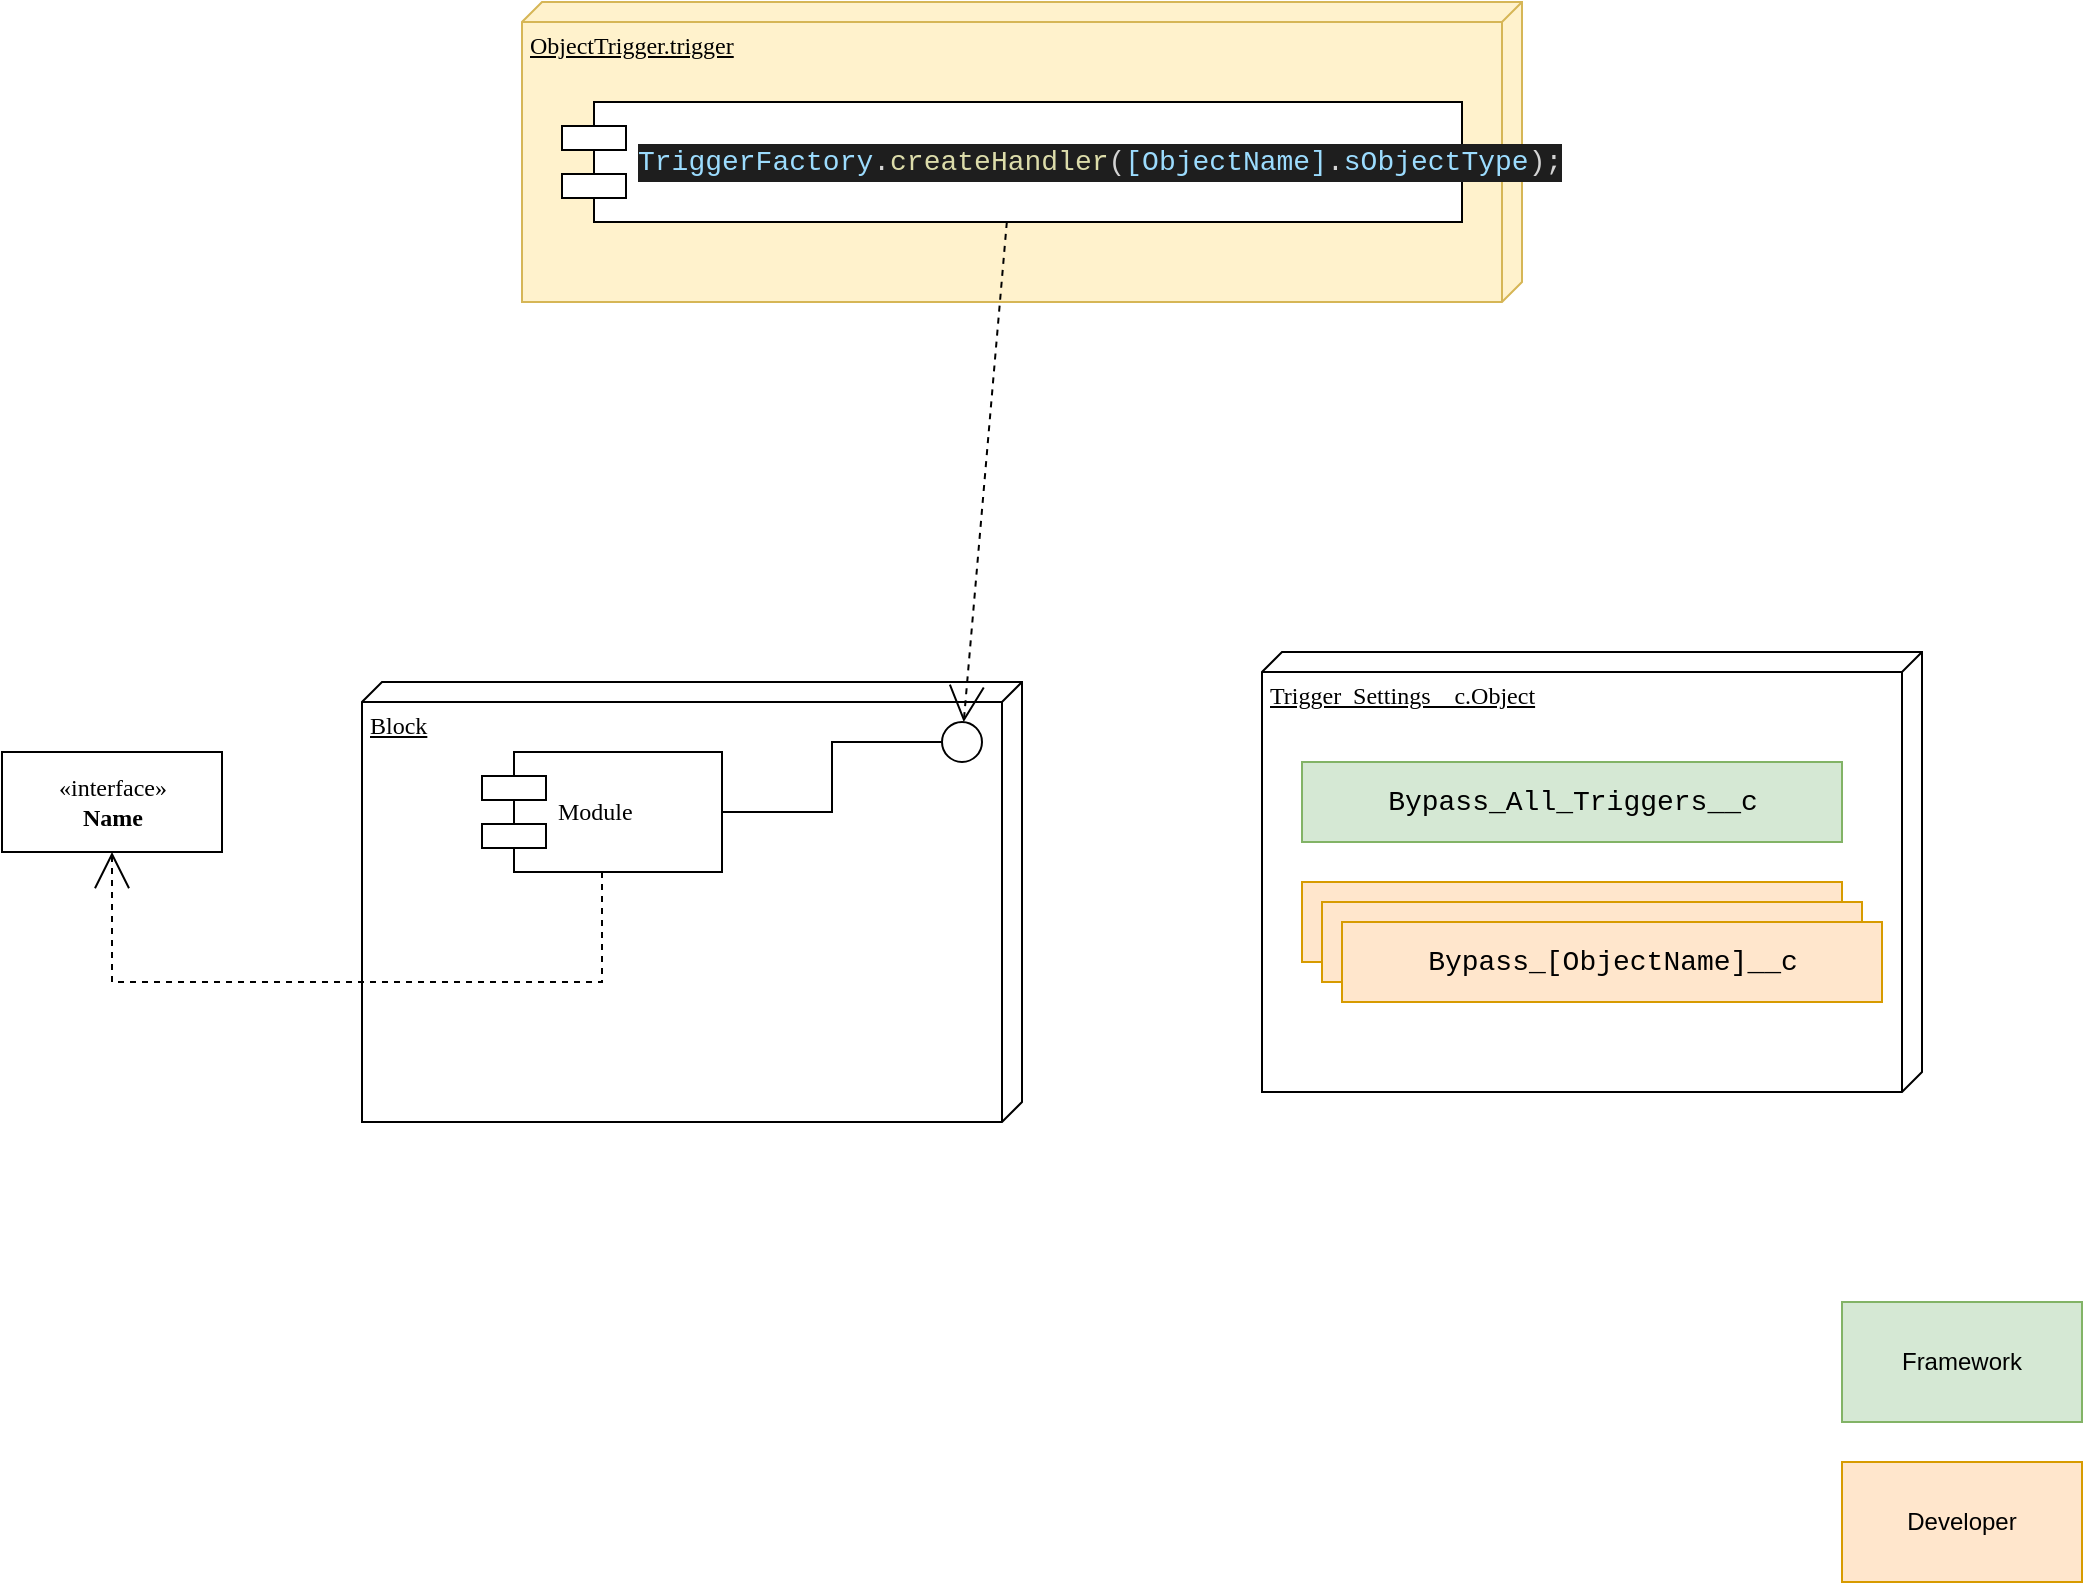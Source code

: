 <mxfile version="12.3.0" type="github" pages="2"><diagram name="Page-1" id="5f0bae14-7c28-e335-631c-24af17079c00"><mxGraphModel dx="1408" dy="731" grid="1" gridSize="10" guides="1" tooltips="1" connect="1" arrows="1" fold="1" page="1" pageScale="1" pageWidth="1100" pageHeight="850" background="#ffffff" math="0" shadow="0"><root><mxCell id="0"/><mxCell id="1" parent="0"/><mxCell id="39150e848f15840c-1" value="Block" style="verticalAlign=top;align=left;spacingTop=8;spacingLeft=2;spacingRight=12;shape=cube;size=10;direction=south;fontStyle=4;html=1;rounded=0;shadow=0;comic=0;labelBackgroundColor=none;strokeWidth=1;fontFamily=Verdana;fontSize=12" parent="1" vertex="1"><mxGeometry x="200" y="370" width="330" height="220" as="geometry"/></mxCell><mxCell id="39150e848f15840c-3" value="ObjectTrigger.trigger&lt;br&gt;" style="verticalAlign=top;align=left;spacingTop=8;spacingLeft=2;spacingRight=12;shape=cube;size=10;direction=south;fontStyle=4;html=1;rounded=0;shadow=0;comic=0;labelBackgroundColor=none;strokeWidth=1;fontFamily=Verdana;fontSize=12;fillColor=#fff2cc;strokeColor=#d6b656;" parent="1" vertex="1"><mxGeometry x="280" y="30" width="500" height="150" as="geometry"/></mxCell><mxCell id="39150e848f15840c-4" value="&amp;laquo;interface&amp;raquo;&lt;br&gt;&lt;b&gt;Name&lt;/b&gt;" style="html=1;rounded=0;shadow=0;comic=0;labelBackgroundColor=none;strokeWidth=1;fontFamily=Verdana;fontSize=12;align=center;" parent="1" vertex="1"><mxGeometry x="20" y="405" width="110" height="50" as="geometry"/></mxCell><mxCell id="39150e848f15840c-5" value="Module" style="shape=component;align=left;spacingLeft=36;rounded=0;shadow=0;comic=0;labelBackgroundColor=none;strokeWidth=1;fontFamily=Verdana;fontSize=12;html=1;" parent="1" vertex="1"><mxGeometry x="260" y="405" width="120" height="60" as="geometry"/></mxCell><mxCell id="39150e848f15840c-6" value="" style="ellipse;whiteSpace=wrap;html=1;rounded=0;shadow=0;comic=0;labelBackgroundColor=none;strokeWidth=1;fontFamily=Verdana;fontSize=12;align=center;" parent="1" vertex="1"><mxGeometry x="490" y="390" width="20" height="20" as="geometry"/></mxCell><mxCell id="39150e848f15840c-10" value="&lt;div style=&quot;color: rgb(212 , 212 , 212) ; background-color: rgb(30 , 30 , 30) ; font-family: &amp;#34;consolas&amp;#34; , &amp;#34;courier new&amp;#34; , monospace ; font-size: 14px ; line-height: 19px ; white-space: pre&quot;&gt;&lt;span style=&quot;color: #9cdcfe&quot;&gt;TriggerFactory&lt;/span&gt;.&lt;span style=&quot;color: #dcdcaa&quot;&gt;createHandler&lt;/span&gt;(&lt;span style=&quot;color: #9cdcfe&quot;&gt;[ObjectName]&lt;/span&gt;.&lt;span style=&quot;color: #9cdcfe&quot;&gt;sObjectType&lt;/span&gt;);&lt;/div&gt;" style="shape=component;align=left;spacingLeft=36;rounded=0;shadow=0;comic=0;labelBackgroundColor=none;strokeWidth=1;fontFamily=Verdana;fontSize=12;html=1;" parent="1" vertex="1"><mxGeometry x="300" y="80" width="450" height="60" as="geometry"/></mxCell><mxCell id="39150e848f15840c-11" style="edgeStyle=none;rounded=0;html=1;dashed=1;labelBackgroundColor=none;startArrow=none;startFill=0;startSize=8;endArrow=open;endFill=0;endSize=16;fontFamily=Verdana;fontSize=12;" parent="1" source="39150e848f15840c-10" target="39150e848f15840c-6" edge="1"><mxGeometry relative="1" as="geometry"/></mxCell><mxCell id="39150e848f15840c-14" style="edgeStyle=elbowEdgeStyle;rounded=0;html=1;labelBackgroundColor=none;startArrow=none;startFill=0;startSize=8;endArrow=none;endFill=0;endSize=16;fontFamily=Verdana;fontSize=12;" parent="1" source="39150e848f15840c-6" target="39150e848f15840c-5" edge="1"><mxGeometry relative="1" as="geometry"/></mxCell><mxCell id="39150e848f15840c-15" style="edgeStyle=orthogonalEdgeStyle;rounded=0;html=1;labelBackgroundColor=none;startArrow=none;startFill=0;startSize=8;endArrow=open;endFill=0;endSize=16;fontFamily=Verdana;fontSize=12;dashed=1;" parent="1" source="39150e848f15840c-5" target="39150e848f15840c-4" edge="1"><mxGeometry relative="1" as="geometry"><Array as="points"><mxPoint x="320" y="520"/><mxPoint x="75" y="520"/></Array></mxGeometry></mxCell><mxCell id="c3uF3QvEi6aPW-FLnp8e-1" value="Trigger_Settings__c.Object&lt;br&gt;" style="verticalAlign=top;align=left;spacingTop=8;spacingLeft=2;spacingRight=12;shape=cube;size=10;direction=south;fontStyle=4;html=1;rounded=0;shadow=0;comic=0;labelBackgroundColor=none;strokeWidth=1;fontFamily=Verdana;fontSize=12" vertex="1" parent="1"><mxGeometry x="650" y="355" width="330" height="220" as="geometry"/></mxCell><mxCell id="c3uF3QvEi6aPW-FLnp8e-3" value="&lt;div style=&quot;font-family: &amp;#34;consolas&amp;#34; , &amp;#34;courier new&amp;#34; , monospace ; font-size: 14px ; line-height: 19px ; white-space: pre&quot;&gt;Bypass_All_Triggers__c&lt;/div&gt;" style="html=1;rounded=0;shadow=0;comic=0;labelBackgroundColor=none;strokeWidth=1;fontFamily=Verdana;fontSize=12;align=center;fillColor=#d5e8d4;strokeColor=#82b366;" vertex="1" parent="1"><mxGeometry x="670" y="410" width="270" height="40" as="geometry"/></mxCell><mxCell id="c3uF3QvEi6aPW-FLnp8e-7" value="&lt;div style=&quot;font-family: &amp;#34;consolas&amp;#34; , &amp;#34;courier new&amp;#34; , monospace ; font-size: 14px ; line-height: 19px ; white-space: pre&quot;&gt;&lt;div style=&quot;color: rgb(212 , 212 , 212) ; background-color: rgb(30 , 30 , 30) ; font-family: &amp;#34;consolas&amp;#34; , &amp;#34;courier new&amp;#34; , monospace ; line-height: 19px&quot;&gt;Bypass_Account__c&lt;/div&gt;&lt;/div&gt;" style="html=1;rounded=0;shadow=0;comic=0;labelBackgroundColor=none;strokeWidth=1;fontFamily=Verdana;fontSize=12;align=center;fillColor=#ffe6cc;strokeColor=#d79b00;" vertex="1" parent="1"><mxGeometry x="670" y="470" width="270" height="40" as="geometry"/></mxCell><mxCell id="c3uF3QvEi6aPW-FLnp8e-8" value="&lt;div style=&quot;font-family: &amp;#34;consolas&amp;#34; , &amp;#34;courier new&amp;#34; , monospace ; font-size: 14px ; line-height: 19px ; white-space: pre&quot;&gt;&lt;div style=&quot;color: rgb(212 , 212 , 212) ; background-color: rgb(30 , 30 , 30) ; font-family: &amp;#34;consolas&amp;#34; , &amp;#34;courier new&amp;#34; , monospace ; line-height: 19px&quot;&gt;Bypass_Case__c&lt;/div&gt;&lt;/div&gt;" style="html=1;rounded=0;shadow=0;comic=0;labelBackgroundColor=none;strokeWidth=1;fontFamily=Verdana;fontSize=12;align=center;fillColor=#ffe6cc;strokeColor=#d79b00;" vertex="1" parent="1"><mxGeometry x="680" y="480" width="270" height="40" as="geometry"/></mxCell><mxCell id="c3uF3QvEi6aPW-FLnp8e-9" value="&lt;div style=&quot;font-family: &amp;#34;consolas&amp;#34; , &amp;#34;courier new&amp;#34; , monospace ; font-size: 14px ; line-height: 19px ; white-space: pre&quot;&gt;Bypass_[ObjectName]__c&lt;/div&gt;" style="html=1;rounded=0;shadow=0;comic=0;labelBackgroundColor=none;strokeWidth=1;fontFamily=Verdana;fontSize=12;align=center;fillColor=#ffe6cc;strokeColor=#d79b00;" vertex="1" parent="1"><mxGeometry x="690" y="490" width="270" height="40" as="geometry"/></mxCell><mxCell id="c3uF3QvEi6aPW-FLnp8e-11" value="Framework" style="rounded=0;whiteSpace=wrap;html=1;fillColor=#d5e8d4;strokeColor=#82b366;" vertex="1" parent="1"><mxGeometry x="940" y="680" width="120" height="60" as="geometry"/></mxCell><mxCell id="c3uF3QvEi6aPW-FLnp8e-12" value="Developer" style="rounded=0;whiteSpace=wrap;html=1;fillColor=#ffe6cc;strokeColor=#d79b00;" vertex="1" parent="1"><mxGeometry x="940" y="760" width="120" height="60" as="geometry"/></mxCell></root></mxGraphModel></diagram><diagram id="1FOfw-Wgqsou5x1l8daO" name="Page-2"><mxGraphModel dx="1408" dy="731" grid="1" gridSize="10" guides="1" tooltips="1" connect="1" arrows="1" fold="1" page="1" pageScale="1" pageWidth="850" pageHeight="1100" math="0" shadow="0"><root><mxCell id="fBGPBTz4strAgZ28GDx8-0"/><mxCell id="fBGPBTz4strAgZ28GDx8-1" parent="fBGPBTz4strAgZ28GDx8-0"/><mxCell id="vLqJpBdTqgfyIeW11VFm-0" value="Block" style="verticalAlign=top;align=left;spacingTop=8;spacingLeft=2;spacingRight=12;shape=cube;size=10;direction=south;fontStyle=4;html=1;rounded=0;shadow=0;comic=0;labelBackgroundColor=none;strokeWidth=1;fontFamily=Verdana;fontSize=12" vertex="1" parent="fBGPBTz4strAgZ28GDx8-1"><mxGeometry x="120" y="70" width="330" height="220" as="geometry"/></mxCell><mxCell id="vLqJpBdTqgfyIeW11VFm-1" value="Block" style="verticalAlign=top;align=left;spacingTop=8;spacingLeft=2;spacingRight=12;shape=cube;size=10;direction=south;fontStyle=4;html=1;rounded=0;shadow=0;comic=0;labelBackgroundColor=none;strokeWidth=1;fontFamily=Verdana;fontSize=12" vertex="1" parent="fBGPBTz4strAgZ28GDx8-1"><mxGeometry x="530" y="70" width="330" height="220" as="geometry"/></mxCell><mxCell id="vLqJpBdTqgfyIeW11VFm-2" value="Block" style="verticalAlign=top;align=left;spacingTop=8;spacingLeft=2;spacingRight=12;shape=cube;size=10;direction=south;fontStyle=4;html=1;rounded=0;shadow=0;comic=0;labelBackgroundColor=none;strokeWidth=1;fontFamily=Verdana;fontSize=12" vertex="1" parent="fBGPBTz4strAgZ28GDx8-1"><mxGeometry x="370" y="410" width="260" height="150" as="geometry"/></mxCell><mxCell id="vLqJpBdTqgfyIeW11VFm-3" value="&amp;laquo;interface&amp;raquo;&lt;br&gt;&lt;b&gt;Name&lt;/b&gt;" style="html=1;rounded=0;shadow=0;comic=0;labelBackgroundColor=none;strokeWidth=1;fontFamily=Verdana;fontSize=12;align=center;" vertex="1" parent="fBGPBTz4strAgZ28GDx8-1"><mxGeometry x="160" y="140" width="110" height="50" as="geometry"/></mxCell><mxCell id="vLqJpBdTqgfyIeW11VFm-4" value="Module" style="shape=component;align=left;spacingLeft=36;rounded=0;shadow=0;comic=0;labelBackgroundColor=none;strokeWidth=1;fontFamily=Verdana;fontSize=12;html=1;" vertex="1" parent="fBGPBTz4strAgZ28GDx8-1"><mxGeometry x="310" y="135" width="120" height="60" as="geometry"/></mxCell><mxCell id="vLqJpBdTqgfyIeW11VFm-5" value="" style="ellipse;whiteSpace=wrap;html=1;rounded=0;shadow=0;comic=0;labelBackgroundColor=none;strokeWidth=1;fontFamily=Verdana;fontSize=12;align=center;" vertex="1" parent="fBGPBTz4strAgZ28GDx8-1"><mxGeometry x="360" y="230" width="20" height="20" as="geometry"/></mxCell><mxCell id="vLqJpBdTqgfyIeW11VFm-6" value="Module" style="shape=component;align=left;spacingLeft=36;rounded=0;shadow=0;comic=0;labelBackgroundColor=none;strokeWidth=1;fontFamily=Verdana;fontSize=12;html=1;" vertex="1" parent="fBGPBTz4strAgZ28GDx8-1"><mxGeometry x="560" y="135" width="120" height="60" as="geometry"/></mxCell><mxCell id="vLqJpBdTqgfyIeW11VFm-7" value="&amp;laquo;interface&amp;raquo;&lt;br&gt;&lt;b&gt;Name&lt;/b&gt;" style="html=1;rounded=0;shadow=0;comic=0;labelBackgroundColor=none;strokeWidth=1;fontFamily=Verdana;fontSize=12;align=center;" vertex="1" parent="fBGPBTz4strAgZ28GDx8-1"><mxGeometry x="720" y="140" width="110" height="50" as="geometry"/></mxCell><mxCell id="vLqJpBdTqgfyIeW11VFm-8" value="" style="ellipse;whiteSpace=wrap;html=1;rounded=0;shadow=0;comic=0;labelBackgroundColor=none;strokeWidth=1;fontFamily=Verdana;fontSize=12;align=center;" vertex="1" parent="fBGPBTz4strAgZ28GDx8-1"><mxGeometry x="620" y="230" width="20" height="20" as="geometry"/></mxCell><mxCell id="vLqJpBdTqgfyIeW11VFm-9" value="Module" style="shape=component;align=left;spacingLeft=36;rounded=0;shadow=0;comic=0;labelBackgroundColor=none;strokeWidth=1;fontFamily=Verdana;fontSize=12;html=1;" vertex="1" parent="fBGPBTz4strAgZ28GDx8-1"><mxGeometry x="440" y="460" width="120" height="60" as="geometry"/></mxCell><mxCell id="vLqJpBdTqgfyIeW11VFm-10" style="edgeStyle=none;rounded=0;html=1;dashed=1;labelBackgroundColor=none;startArrow=none;startFill=0;startSize=8;endArrow=open;endFill=0;endSize=16;fontFamily=Verdana;fontSize=12;" edge="1" parent="fBGPBTz4strAgZ28GDx8-1" source="vLqJpBdTqgfyIeW11VFm-9" target="vLqJpBdTqgfyIeW11VFm-5"><mxGeometry relative="1" as="geometry"/></mxCell><mxCell id="vLqJpBdTqgfyIeW11VFm-11" style="edgeStyle=none;rounded=0;html=1;dashed=1;labelBackgroundColor=none;startArrow=none;startFill=0;startSize=8;endArrow=open;endFill=0;endSize=16;fontFamily=Verdana;fontSize=12;" edge="1" parent="fBGPBTz4strAgZ28GDx8-1" source="vLqJpBdTqgfyIeW11VFm-2" target="vLqJpBdTqgfyIeW11VFm-8"><mxGeometry relative="1" as="geometry"/></mxCell><mxCell id="vLqJpBdTqgfyIeW11VFm-12" style="edgeStyle=elbowEdgeStyle;rounded=0;html=1;labelBackgroundColor=none;startArrow=none;startFill=0;startSize=8;endArrow=none;endFill=0;endSize=16;fontFamily=Verdana;fontSize=12;" edge="1" parent="fBGPBTz4strAgZ28GDx8-1" source="vLqJpBdTqgfyIeW11VFm-8" target="vLqJpBdTqgfyIeW11VFm-6"><mxGeometry relative="1" as="geometry"/></mxCell><mxCell id="vLqJpBdTqgfyIeW11VFm-13" style="edgeStyle=elbowEdgeStyle;rounded=0;html=1;labelBackgroundColor=none;startArrow=none;startFill=0;startSize=8;endArrow=none;endFill=0;endSize=16;fontFamily=Verdana;fontSize=12;" edge="1" parent="fBGPBTz4strAgZ28GDx8-1" source="vLqJpBdTqgfyIeW11VFm-5" target="vLqJpBdTqgfyIeW11VFm-4"><mxGeometry relative="1" as="geometry"/></mxCell><mxCell id="vLqJpBdTqgfyIeW11VFm-14" style="edgeStyle=orthogonalEdgeStyle;rounded=0;html=1;labelBackgroundColor=none;startArrow=none;startFill=0;startSize=8;endArrow=open;endFill=0;endSize=16;fontFamily=Verdana;fontSize=12;dashed=1;" edge="1" parent="fBGPBTz4strAgZ28GDx8-1" source="vLqJpBdTqgfyIeW11VFm-4" target="vLqJpBdTqgfyIeW11VFm-3"><mxGeometry relative="1" as="geometry"><Array as="points"><mxPoint x="350" y="220"/><mxPoint x="215" y="220"/></Array></mxGeometry></mxCell><mxCell id="vLqJpBdTqgfyIeW11VFm-15" style="edgeStyle=orthogonalEdgeStyle;rounded=0;html=1;dashed=1;labelBackgroundColor=none;startArrow=none;startFill=0;startSize=8;endArrow=open;endFill=0;endSize=16;fontFamily=Verdana;fontSize=12;" edge="1" parent="fBGPBTz4strAgZ28GDx8-1" source="vLqJpBdTqgfyIeW11VFm-6" target="vLqJpBdTqgfyIeW11VFm-7"><mxGeometry relative="1" as="geometry"/></mxCell><mxCell id="vLqJpBdTqgfyIeW11VFm-16" style="edgeStyle=orthogonalEdgeStyle;rounded=0;html=1;labelBackgroundColor=none;startArrow=none;startFill=0;startSize=8;endArrow=none;endFill=0;endSize=16;fontFamily=Verdana;fontSize=12;" edge="1" parent="fBGPBTz4strAgZ28GDx8-1" source="vLqJpBdTqgfyIeW11VFm-2" target="vLqJpBdTqgfyIeW11VFm-1"><mxGeometry relative="1" as="geometry"><Array as="points"><mxPoint x="695" y="485"/></Array></mxGeometry></mxCell><mxCell id="vLqJpBdTqgfyIeW11VFm-17" style="edgeStyle=orthogonalEdgeStyle;rounded=0;html=1;labelBackgroundColor=none;startArrow=none;startFill=0;startSize=8;endArrow=none;endFill=0;endSize=16;fontFamily=Verdana;fontSize=12;" edge="1" parent="fBGPBTz4strAgZ28GDx8-1" source="vLqJpBdTqgfyIeW11VFm-2" target="vLqJpBdTqgfyIeW11VFm-0"><mxGeometry relative="1" as="geometry"><Array as="points"><mxPoint x="285" y="485"/></Array></mxGeometry></mxCell></root></mxGraphModel></diagram></mxfile>